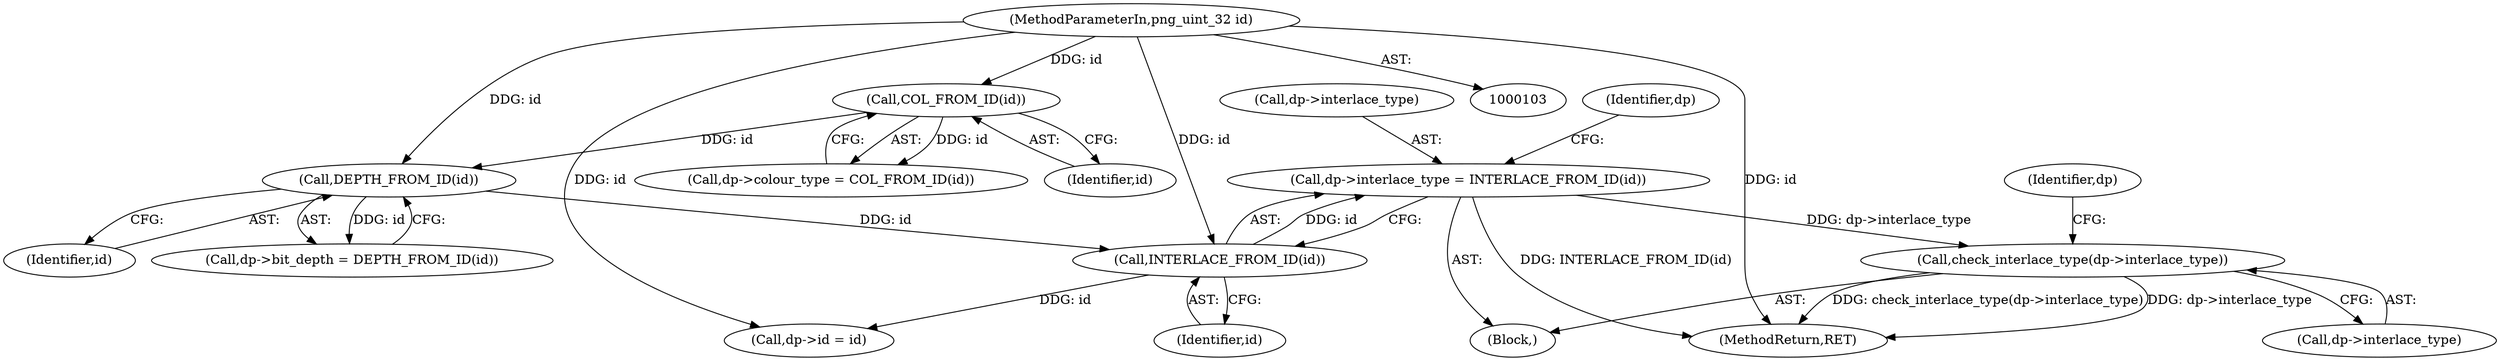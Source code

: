 digraph "0_Android_9d4853418ab2f754c2b63e091c29c5529b8b86ca_131@pointer" {
"1000191" [label="(Call,dp->interlace_type = INTERLACE_FROM_ID(id))"];
"1000195" [label="(Call,INTERLACE_FROM_ID(id))"];
"1000131" [label="(Call,DEPTH_FROM_ID(id))"];
"1000125" [label="(Call,COL_FROM_ID(id))"];
"1000106" [label="(MethodParameterIn,png_uint_32 id)"];
"1000197" [label="(Call,check_interlace_type(dp->interlace_type))"];
"1000109" [label="(Block,)"];
"1000127" [label="(Call,dp->bit_depth = DEPTH_FROM_ID(id))"];
"1000131" [label="(Call,DEPTH_FROM_ID(id))"];
"1000192" [label="(Call,dp->interlace_type)"];
"1000191" [label="(Call,dp->interlace_type = INTERLACE_FROM_ID(id))"];
"1000195" [label="(Call,INTERLACE_FROM_ID(id))"];
"1000132" [label="(Identifier,id)"];
"1000201" [label="(Call,dp->id = id)"];
"1000121" [label="(Call,dp->colour_type = COL_FROM_ID(id))"];
"1000126" [label="(Identifier,id)"];
"1000203" [label="(Identifier,dp)"];
"1000196" [label="(Identifier,id)"];
"1000287" [label="(MethodReturn,RET)"];
"1000106" [label="(MethodParameterIn,png_uint_32 id)"];
"1000125" [label="(Call,COL_FROM_ID(id))"];
"1000198" [label="(Call,dp->interlace_type)"];
"1000199" [label="(Identifier,dp)"];
"1000197" [label="(Call,check_interlace_type(dp->interlace_type))"];
"1000191" -> "1000109"  [label="AST: "];
"1000191" -> "1000195"  [label="CFG: "];
"1000192" -> "1000191"  [label="AST: "];
"1000195" -> "1000191"  [label="AST: "];
"1000199" -> "1000191"  [label="CFG: "];
"1000191" -> "1000287"  [label="DDG: INTERLACE_FROM_ID(id)"];
"1000195" -> "1000191"  [label="DDG: id"];
"1000191" -> "1000197"  [label="DDG: dp->interlace_type"];
"1000195" -> "1000196"  [label="CFG: "];
"1000196" -> "1000195"  [label="AST: "];
"1000131" -> "1000195"  [label="DDG: id"];
"1000106" -> "1000195"  [label="DDG: id"];
"1000195" -> "1000201"  [label="DDG: id"];
"1000131" -> "1000127"  [label="AST: "];
"1000131" -> "1000132"  [label="CFG: "];
"1000132" -> "1000131"  [label="AST: "];
"1000127" -> "1000131"  [label="CFG: "];
"1000131" -> "1000127"  [label="DDG: id"];
"1000125" -> "1000131"  [label="DDG: id"];
"1000106" -> "1000131"  [label="DDG: id"];
"1000125" -> "1000121"  [label="AST: "];
"1000125" -> "1000126"  [label="CFG: "];
"1000126" -> "1000125"  [label="AST: "];
"1000121" -> "1000125"  [label="CFG: "];
"1000125" -> "1000121"  [label="DDG: id"];
"1000106" -> "1000125"  [label="DDG: id"];
"1000106" -> "1000103"  [label="AST: "];
"1000106" -> "1000287"  [label="DDG: id"];
"1000106" -> "1000201"  [label="DDG: id"];
"1000197" -> "1000109"  [label="AST: "];
"1000197" -> "1000198"  [label="CFG: "];
"1000198" -> "1000197"  [label="AST: "];
"1000203" -> "1000197"  [label="CFG: "];
"1000197" -> "1000287"  [label="DDG: check_interlace_type(dp->interlace_type)"];
"1000197" -> "1000287"  [label="DDG: dp->interlace_type"];
}

